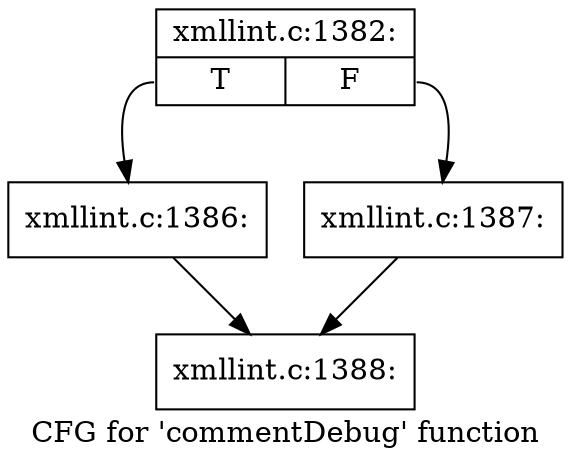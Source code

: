 digraph "CFG for 'commentDebug' function" {
	label="CFG for 'commentDebug' function";

	Node0x556d1b570980 [shape=record,label="{xmllint.c:1382:|{<s0>T|<s1>F}}"];
	Node0x556d1b570980:s0 -> Node0x556d1b572e00;
	Node0x556d1b570980:s1 -> Node0x556d1b572e50;
	Node0x556d1b572e00 [shape=record,label="{xmllint.c:1386:}"];
	Node0x556d1b572e00 -> Node0x556d1b5721d0;
	Node0x556d1b572e50 [shape=record,label="{xmllint.c:1387:}"];
	Node0x556d1b572e50 -> Node0x556d1b5721d0;
	Node0x556d1b5721d0 [shape=record,label="{xmllint.c:1388:}"];
}

